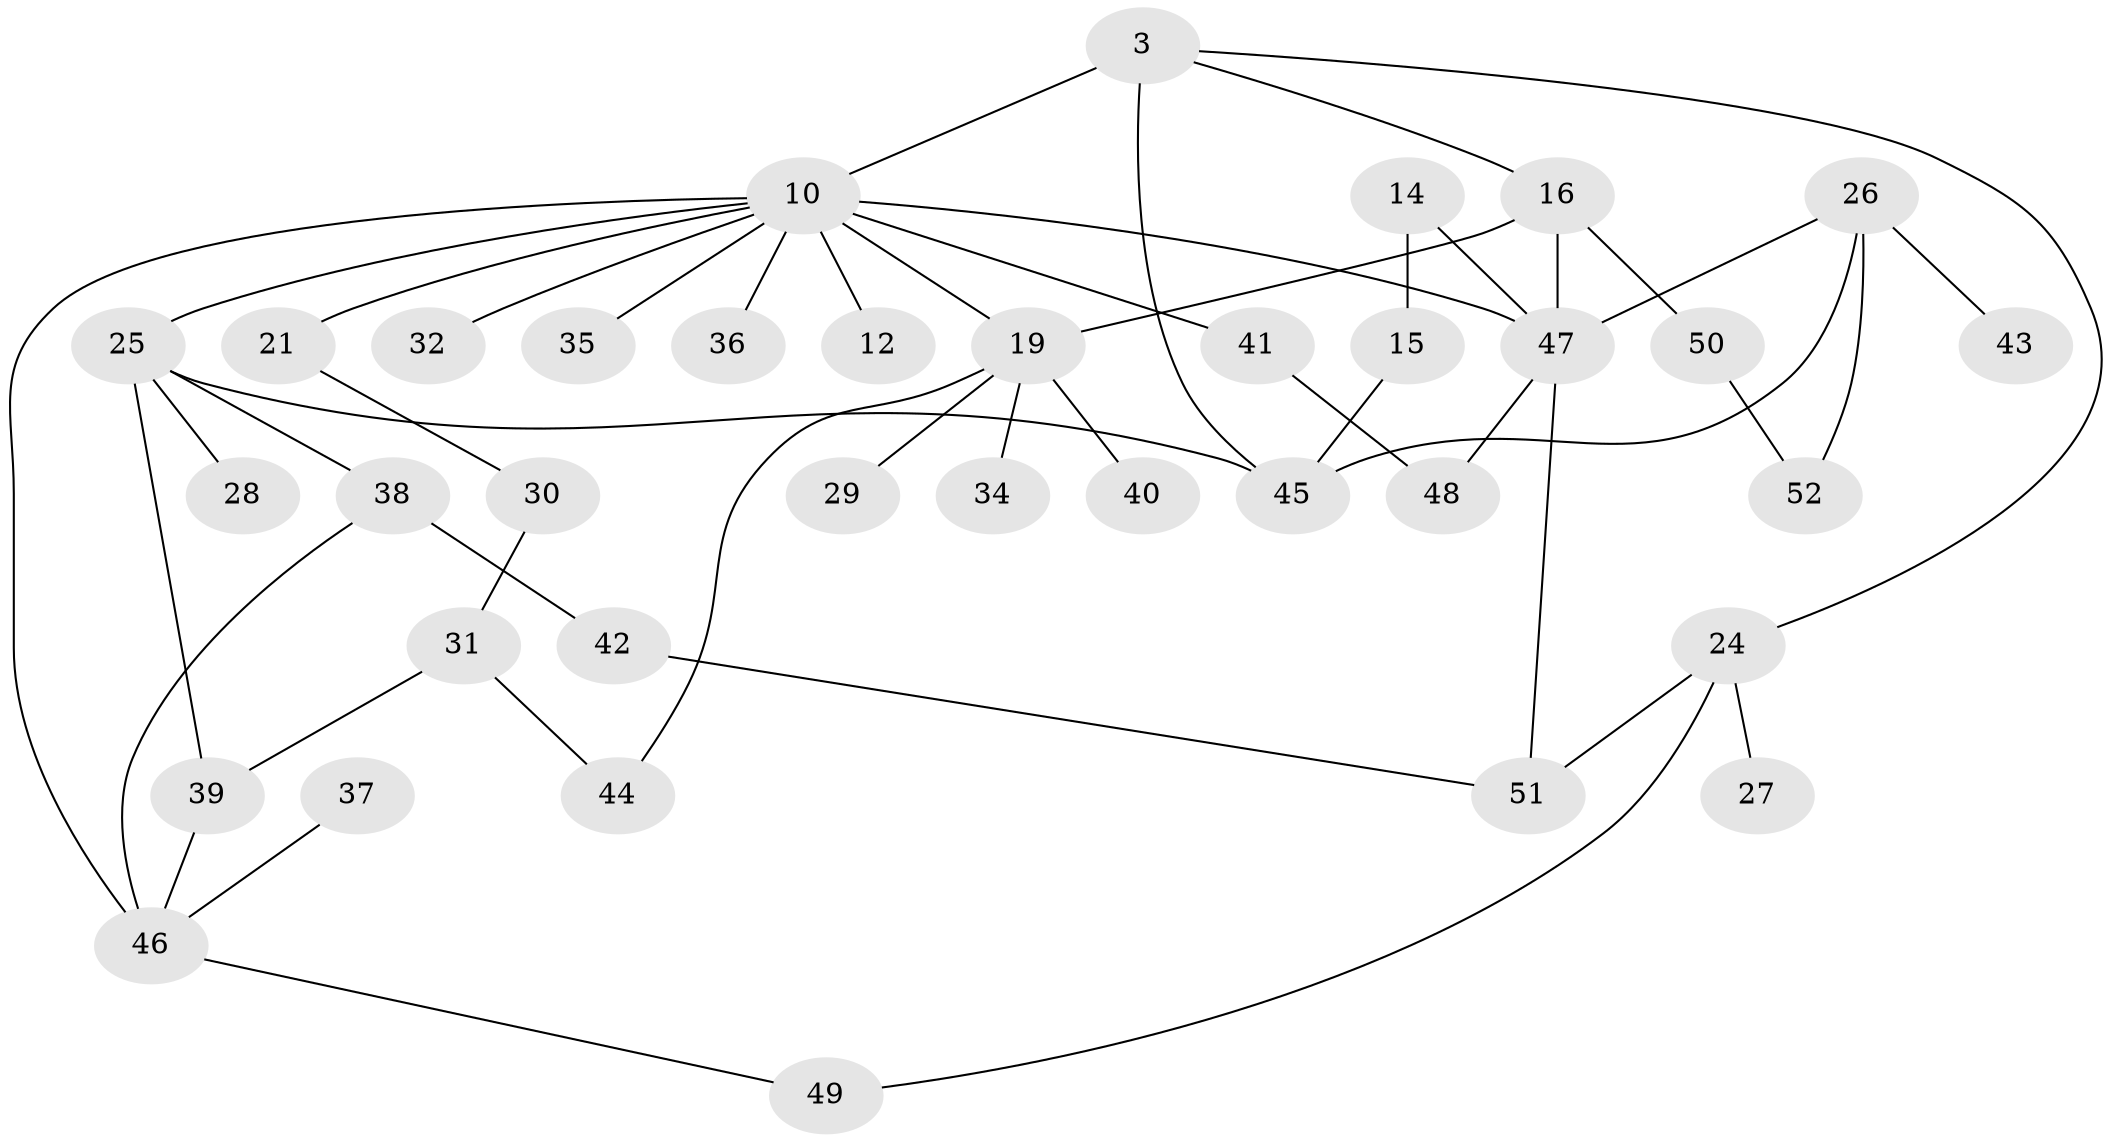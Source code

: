 // original degree distribution, {3: 0.2692307692307692, 8: 0.019230769230769232, 5: 0.019230769230769232, 2: 0.25, 4: 0.15384615384615385, 6: 0.038461538461538464, 1: 0.25}
// Generated by graph-tools (version 1.1) at 2025/45/03/04/25 21:45:58]
// undirected, 36 vertices, 49 edges
graph export_dot {
graph [start="1"]
  node [color=gray90,style=filled];
  3;
  10 [super="+2+7"];
  12;
  14;
  15;
  16;
  19 [super="+1+6+9"];
  21;
  24;
  25 [super="+11"];
  26 [super="+22+23"];
  27;
  28;
  29;
  30;
  31;
  32;
  34;
  35;
  36;
  37;
  38;
  39;
  40;
  41;
  42;
  43;
  44;
  45 [super="+33"];
  46 [super="+8+18"];
  47 [super="+13+4"];
  48;
  49;
  50;
  51;
  52;
  3 -- 24;
  3 -- 45 [weight=2];
  3 -- 16;
  3 -- 10;
  10 -- 12;
  10 -- 21;
  10 -- 35;
  10 -- 36;
  10 -- 19 [weight=3];
  10 -- 32;
  10 -- 41;
  10 -- 46 [weight=2];
  10 -- 25;
  10 -- 47;
  14 -- 15;
  14 -- 47;
  15 -- 45;
  16 -- 50;
  16 -- 19;
  16 -- 47;
  19 -- 34;
  19 -- 40;
  19 -- 44;
  19 -- 29;
  21 -- 30;
  24 -- 27;
  24 -- 49;
  24 -- 51;
  25 -- 28;
  25 -- 39;
  25 -- 45;
  25 -- 38;
  26 -- 52;
  26 -- 45;
  26 -- 43;
  26 -- 47;
  30 -- 31;
  31 -- 44;
  31 -- 39;
  37 -- 46;
  38 -- 42;
  38 -- 46;
  39 -- 46;
  41 -- 48;
  42 -- 51;
  46 -- 49;
  47 -- 51;
  47 -- 48;
  50 -- 52;
}
